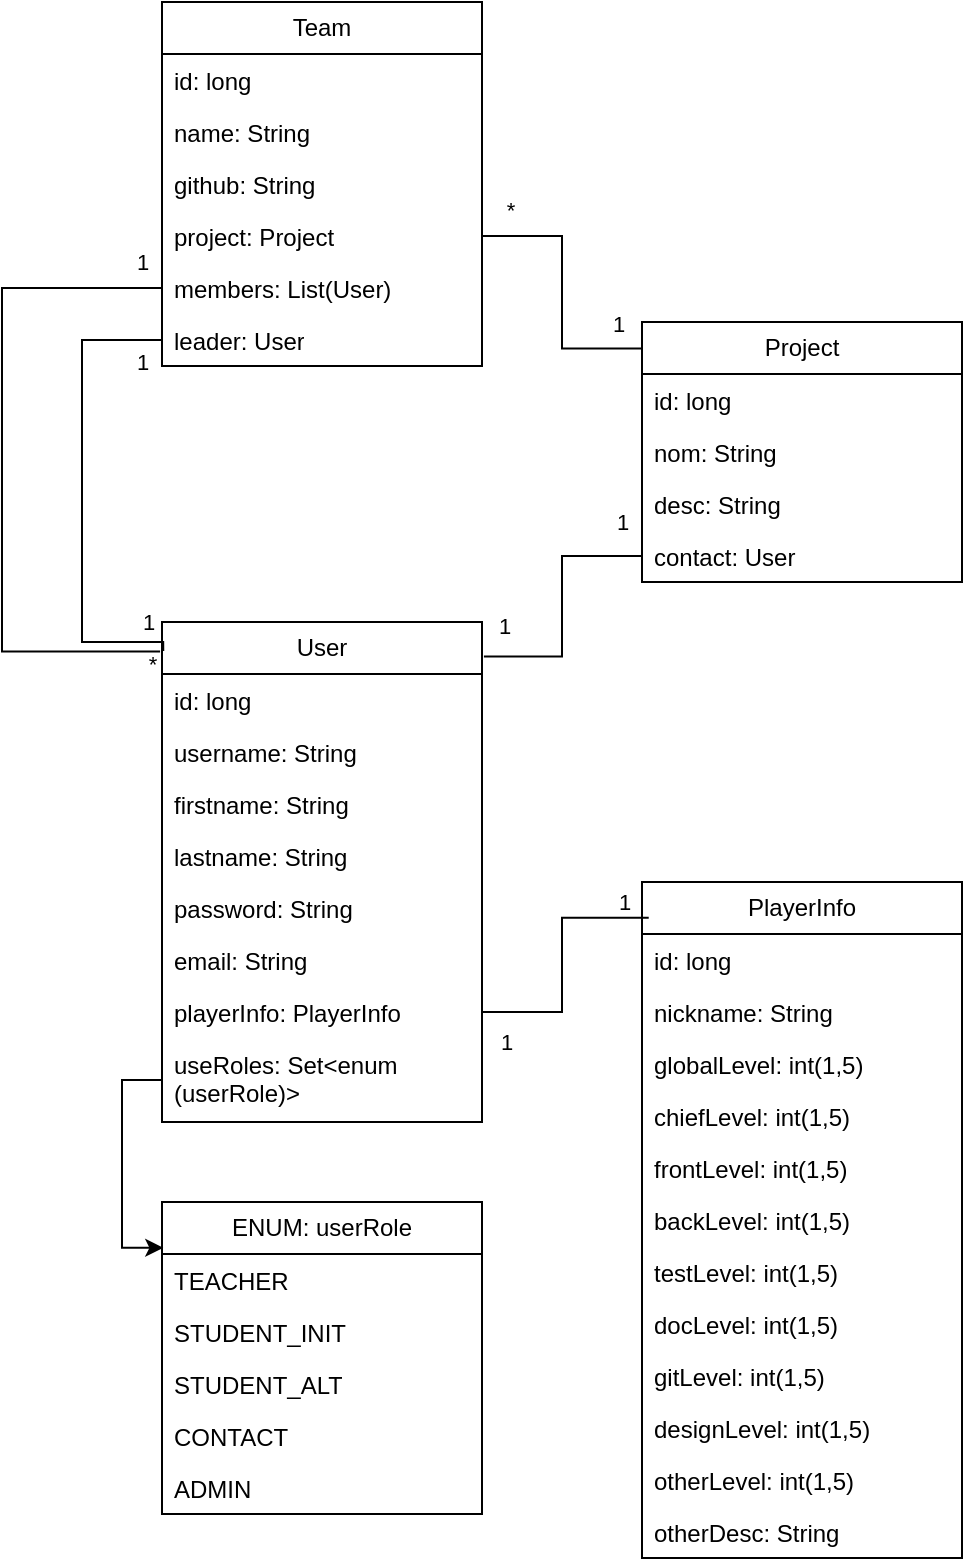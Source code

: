<mxfile version="22.1.2" type="device">
  <diagram name="Page-1" id="gFj31YFt46eiz-XHyFsV">
    <mxGraphModel dx="1036" dy="614" grid="1" gridSize="10" guides="1" tooltips="1" connect="1" arrows="1" fold="1" page="1" pageScale="1" pageWidth="1169" pageHeight="827" math="0" shadow="0">
      <root>
        <mxCell id="0" />
        <mxCell id="1" parent="0" />
        <mxCell id="IkF-GOReZKBRoiYHd8LH-1" value="User" style="swimlane;fontStyle=0;childLayout=stackLayout;horizontal=1;startSize=26;fillColor=none;horizontalStack=0;resizeParent=1;resizeParentMax=0;resizeLast=0;collapsible=1;marginBottom=0;whiteSpace=wrap;html=1;" parent="1" vertex="1">
          <mxGeometry x="424" y="335" width="160" height="250" as="geometry">
            <mxRectangle x="90" y="60" width="90" height="30" as="alternateBounds" />
          </mxGeometry>
        </mxCell>
        <mxCell id="IkF-GOReZKBRoiYHd8LH-2" value="id: long" style="text;strokeColor=none;fillColor=none;align=left;verticalAlign=top;spacingLeft=4;spacingRight=4;overflow=hidden;rotatable=0;points=[[0,0.5],[1,0.5]];portConstraint=eastwest;whiteSpace=wrap;html=1;" parent="IkF-GOReZKBRoiYHd8LH-1" vertex="1">
          <mxGeometry y="26" width="160" height="26" as="geometry" />
        </mxCell>
        <mxCell id="IkF-GOReZKBRoiYHd8LH-3" value="username: String" style="text;strokeColor=none;fillColor=none;align=left;verticalAlign=top;spacingLeft=4;spacingRight=4;overflow=hidden;rotatable=0;points=[[0,0.5],[1,0.5]];portConstraint=eastwest;whiteSpace=wrap;html=1;" parent="IkF-GOReZKBRoiYHd8LH-1" vertex="1">
          <mxGeometry y="52" width="160" height="26" as="geometry" />
        </mxCell>
        <mxCell id="IkF-GOReZKBRoiYHd8LH-4" value="firstname: String" style="text;strokeColor=none;fillColor=none;align=left;verticalAlign=top;spacingLeft=4;spacingRight=4;overflow=hidden;rotatable=0;points=[[0,0.5],[1,0.5]];portConstraint=eastwest;whiteSpace=wrap;html=1;" parent="IkF-GOReZKBRoiYHd8LH-1" vertex="1">
          <mxGeometry y="78" width="160" height="26" as="geometry" />
        </mxCell>
        <mxCell id="IkF-GOReZKBRoiYHd8LH-8" value="lastname: String" style="text;strokeColor=none;fillColor=none;align=left;verticalAlign=top;spacingLeft=4;spacingRight=4;overflow=hidden;rotatable=0;points=[[0,0.5],[1,0.5]];portConstraint=eastwest;whiteSpace=wrap;html=1;" parent="IkF-GOReZKBRoiYHd8LH-1" vertex="1">
          <mxGeometry y="104" width="160" height="26" as="geometry" />
        </mxCell>
        <mxCell id="IkF-GOReZKBRoiYHd8LH-5" value="password: String" style="text;strokeColor=none;fillColor=none;align=left;verticalAlign=top;spacingLeft=4;spacingRight=4;overflow=hidden;rotatable=0;points=[[0,0.5],[1,0.5]];portConstraint=eastwest;whiteSpace=wrap;html=1;" parent="IkF-GOReZKBRoiYHd8LH-1" vertex="1">
          <mxGeometry y="130" width="160" height="26" as="geometry" />
        </mxCell>
        <mxCell id="IkF-GOReZKBRoiYHd8LH-7" value="email: String" style="text;strokeColor=none;fillColor=none;align=left;verticalAlign=top;spacingLeft=4;spacingRight=4;overflow=hidden;rotatable=0;points=[[0,0.5],[1,0.5]];portConstraint=eastwest;whiteSpace=wrap;html=1;" parent="IkF-GOReZKBRoiYHd8LH-1" vertex="1">
          <mxGeometry y="156" width="160" height="26" as="geometry" />
        </mxCell>
        <mxCell id="IkF-GOReZKBRoiYHd8LH-6" value="playerInfo: PlayerInfo" style="text;strokeColor=none;fillColor=none;align=left;verticalAlign=top;spacingLeft=4;spacingRight=4;overflow=hidden;rotatable=0;points=[[0,0.5],[1,0.5]];portConstraint=eastwest;whiteSpace=wrap;html=1;" parent="IkF-GOReZKBRoiYHd8LH-1" vertex="1">
          <mxGeometry y="182" width="160" height="26" as="geometry" />
        </mxCell>
        <mxCell id="IkF-GOReZKBRoiYHd8LH-47" value="useRoles: Set&amp;lt;enum (userRole)&amp;gt;" style="text;strokeColor=none;fillColor=none;align=left;verticalAlign=top;spacingLeft=4;spacingRight=4;overflow=hidden;rotatable=0;points=[[0,0.5],[1,0.5]];portConstraint=eastwest;whiteSpace=wrap;html=1;" parent="IkF-GOReZKBRoiYHd8LH-1" vertex="1">
          <mxGeometry y="208" width="160" height="42" as="geometry" />
        </mxCell>
        <mxCell id="IkF-GOReZKBRoiYHd8LH-18" value="PlayerInfo" style="swimlane;fontStyle=0;childLayout=stackLayout;horizontal=1;startSize=26;fillColor=none;horizontalStack=0;resizeParent=1;resizeParentMax=0;resizeLast=0;collapsible=1;marginBottom=0;whiteSpace=wrap;html=1;" parent="1" vertex="1">
          <mxGeometry x="664" y="465" width="160" height="338" as="geometry">
            <mxRectangle x="90" y="60" width="90" height="30" as="alternateBounds" />
          </mxGeometry>
        </mxCell>
        <mxCell id="IkF-GOReZKBRoiYHd8LH-19" value="id: long" style="text;strokeColor=none;fillColor=none;align=left;verticalAlign=top;spacingLeft=4;spacingRight=4;overflow=hidden;rotatable=0;points=[[0,0.5],[1,0.5]];portConstraint=eastwest;whiteSpace=wrap;html=1;" parent="IkF-GOReZKBRoiYHd8LH-18" vertex="1">
          <mxGeometry y="26" width="160" height="26" as="geometry" />
        </mxCell>
        <mxCell id="IkF-GOReZKBRoiYHd8LH-20" value="nickname: String" style="text;strokeColor=none;fillColor=none;align=left;verticalAlign=top;spacingLeft=4;spacingRight=4;overflow=hidden;rotatable=0;points=[[0,0.5],[1,0.5]];portConstraint=eastwest;whiteSpace=wrap;html=1;" parent="IkF-GOReZKBRoiYHd8LH-18" vertex="1">
          <mxGeometry y="52" width="160" height="26" as="geometry" />
        </mxCell>
        <mxCell id="IkF-GOReZKBRoiYHd8LH-21" value="globalLevel: int(1,5)" style="text;strokeColor=none;fillColor=none;align=left;verticalAlign=top;spacingLeft=4;spacingRight=4;overflow=hidden;rotatable=0;points=[[0,0.5],[1,0.5]];portConstraint=eastwest;whiteSpace=wrap;html=1;" parent="IkF-GOReZKBRoiYHd8LH-18" vertex="1">
          <mxGeometry y="78" width="160" height="26" as="geometry" />
        </mxCell>
        <mxCell id="IkF-GOReZKBRoiYHd8LH-22" value="chiefLevel: int(1,5)" style="text;strokeColor=none;fillColor=none;align=left;verticalAlign=top;spacingLeft=4;spacingRight=4;overflow=hidden;rotatable=0;points=[[0,0.5],[1,0.5]];portConstraint=eastwest;whiteSpace=wrap;html=1;" parent="IkF-GOReZKBRoiYHd8LH-18" vertex="1">
          <mxGeometry y="104" width="160" height="26" as="geometry" />
        </mxCell>
        <mxCell id="IkF-GOReZKBRoiYHd8LH-23" value="frontLevel: int(1,5)" style="text;strokeColor=none;fillColor=none;align=left;verticalAlign=top;spacingLeft=4;spacingRight=4;overflow=hidden;rotatable=0;points=[[0,0.5],[1,0.5]];portConstraint=eastwest;whiteSpace=wrap;html=1;" parent="IkF-GOReZKBRoiYHd8LH-18" vertex="1">
          <mxGeometry y="130" width="160" height="26" as="geometry" />
        </mxCell>
        <mxCell id="IkF-GOReZKBRoiYHd8LH-24" value="backLevel: int(1,5)" style="text;strokeColor=none;fillColor=none;align=left;verticalAlign=top;spacingLeft=4;spacingRight=4;overflow=hidden;rotatable=0;points=[[0,0.5],[1,0.5]];portConstraint=eastwest;whiteSpace=wrap;html=1;" parent="IkF-GOReZKBRoiYHd8LH-18" vertex="1">
          <mxGeometry y="156" width="160" height="26" as="geometry" />
        </mxCell>
        <mxCell id="IkF-GOReZKBRoiYHd8LH-30" value="testLevel: int(1,5)" style="text;strokeColor=none;fillColor=none;align=left;verticalAlign=top;spacingLeft=4;spacingRight=4;overflow=hidden;rotatable=0;points=[[0,0.5],[1,0.5]];portConstraint=eastwest;whiteSpace=wrap;html=1;" parent="IkF-GOReZKBRoiYHd8LH-18" vertex="1">
          <mxGeometry y="182" width="160" height="26" as="geometry" />
        </mxCell>
        <mxCell id="IkF-GOReZKBRoiYHd8LH-31" value="docLevel: int(1,5)" style="text;strokeColor=none;fillColor=none;align=left;verticalAlign=top;spacingLeft=4;spacingRight=4;overflow=hidden;rotatable=0;points=[[0,0.5],[1,0.5]];portConstraint=eastwest;whiteSpace=wrap;html=1;" parent="IkF-GOReZKBRoiYHd8LH-18" vertex="1">
          <mxGeometry y="208" width="160" height="26" as="geometry" />
        </mxCell>
        <mxCell id="IkF-GOReZKBRoiYHd8LH-25" value="gitLevel: int(1,5)" style="text;strokeColor=none;fillColor=none;align=left;verticalAlign=top;spacingLeft=4;spacingRight=4;overflow=hidden;rotatable=0;points=[[0,0.5],[1,0.5]];portConstraint=eastwest;whiteSpace=wrap;html=1;" parent="IkF-GOReZKBRoiYHd8LH-18" vertex="1">
          <mxGeometry y="234" width="160" height="26" as="geometry" />
        </mxCell>
        <mxCell id="IkF-GOReZKBRoiYHd8LH-32" value="designLevel: int(1,5)" style="text;strokeColor=none;fillColor=none;align=left;verticalAlign=top;spacingLeft=4;spacingRight=4;overflow=hidden;rotatable=0;points=[[0,0.5],[1,0.5]];portConstraint=eastwest;whiteSpace=wrap;html=1;" parent="IkF-GOReZKBRoiYHd8LH-18" vertex="1">
          <mxGeometry y="260" width="160" height="26" as="geometry" />
        </mxCell>
        <mxCell id="IkF-GOReZKBRoiYHd8LH-34" value="otherLevel: int(1,5)" style="text;strokeColor=none;fillColor=none;align=left;verticalAlign=top;spacingLeft=4;spacingRight=4;overflow=hidden;rotatable=0;points=[[0,0.5],[1,0.5]];portConstraint=eastwest;whiteSpace=wrap;html=1;" parent="IkF-GOReZKBRoiYHd8LH-18" vertex="1">
          <mxGeometry y="286" width="160" height="26" as="geometry" />
        </mxCell>
        <mxCell id="IkF-GOReZKBRoiYHd8LH-33" value="otherDesc: String" style="text;strokeColor=none;fillColor=none;align=left;verticalAlign=top;spacingLeft=4;spacingRight=4;overflow=hidden;rotatable=0;points=[[0,0.5],[1,0.5]];portConstraint=eastwest;whiteSpace=wrap;html=1;" parent="IkF-GOReZKBRoiYHd8LH-18" vertex="1">
          <mxGeometry y="312" width="160" height="26" as="geometry" />
        </mxCell>
        <mxCell id="IkF-GOReZKBRoiYHd8LH-36" style="edgeStyle=orthogonalEdgeStyle;rounded=0;orthogonalLoop=1;jettySize=auto;html=1;entryX=0.021;entryY=0.053;entryDx=0;entryDy=0;entryPerimeter=0;endArrow=none;endFill=0;" parent="1" source="IkF-GOReZKBRoiYHd8LH-6" target="IkF-GOReZKBRoiYHd8LH-18" edge="1">
          <mxGeometry relative="1" as="geometry" />
        </mxCell>
        <mxCell id="pRIP-gyhZdk424nX0Uas-22" value="1" style="edgeLabel;html=1;align=center;verticalAlign=middle;resizable=0;points=[];" parent="IkF-GOReZKBRoiYHd8LH-36" vertex="1" connectable="0">
          <mxGeometry x="0.706" y="4" relative="1" as="geometry">
            <mxPoint x="6" y="-4" as="offset" />
          </mxGeometry>
        </mxCell>
        <mxCell id="pRIP-gyhZdk424nX0Uas-23" value="1" style="edgeLabel;html=1;align=center;verticalAlign=middle;resizable=0;points=[];" parent="IkF-GOReZKBRoiYHd8LH-36" vertex="1" connectable="0">
          <mxGeometry x="-0.82" relative="1" as="geometry">
            <mxPoint y="15" as="offset" />
          </mxGeometry>
        </mxCell>
        <mxCell id="IkF-GOReZKBRoiYHd8LH-48" value="ENUM: userRole" style="swimlane;fontStyle=0;childLayout=stackLayout;horizontal=1;startSize=26;fillColor=none;horizontalStack=0;resizeParent=1;resizeParentMax=0;resizeLast=0;collapsible=1;marginBottom=0;whiteSpace=wrap;html=1;" parent="1" vertex="1">
          <mxGeometry x="424" y="625" width="160" height="156" as="geometry">
            <mxRectangle x="90" y="60" width="90" height="30" as="alternateBounds" />
          </mxGeometry>
        </mxCell>
        <mxCell id="IkF-GOReZKBRoiYHd8LH-49" value="TEACHER" style="text;strokeColor=none;fillColor=none;align=left;verticalAlign=top;spacingLeft=4;spacingRight=4;overflow=hidden;rotatable=0;points=[[0,0.5],[1,0.5]];portConstraint=eastwest;whiteSpace=wrap;html=1;" parent="IkF-GOReZKBRoiYHd8LH-48" vertex="1">
          <mxGeometry y="26" width="160" height="26" as="geometry" />
        </mxCell>
        <mxCell id="IkF-GOReZKBRoiYHd8LH-50" value="STUDENT_INIT" style="text;strokeColor=none;fillColor=none;align=left;verticalAlign=top;spacingLeft=4;spacingRight=4;overflow=hidden;rotatable=0;points=[[0,0.5],[1,0.5]];portConstraint=eastwest;whiteSpace=wrap;html=1;" parent="IkF-GOReZKBRoiYHd8LH-48" vertex="1">
          <mxGeometry y="52" width="160" height="26" as="geometry" />
        </mxCell>
        <mxCell id="c0XAn7_FZOinRTN54YdQ-1" value="STUDENT_ALT" style="text;strokeColor=none;fillColor=none;align=left;verticalAlign=top;spacingLeft=4;spacingRight=4;overflow=hidden;rotatable=0;points=[[0,0.5],[1,0.5]];portConstraint=eastwest;whiteSpace=wrap;html=1;" vertex="1" parent="IkF-GOReZKBRoiYHd8LH-48">
          <mxGeometry y="78" width="160" height="26" as="geometry" />
        </mxCell>
        <mxCell id="pRIP-gyhZdk424nX0Uas-24" value="CONTACT" style="text;strokeColor=none;fillColor=none;align=left;verticalAlign=top;spacingLeft=4;spacingRight=4;overflow=hidden;rotatable=0;points=[[0,0.5],[1,0.5]];portConstraint=eastwest;whiteSpace=wrap;html=1;" parent="IkF-GOReZKBRoiYHd8LH-48" vertex="1">
          <mxGeometry y="104" width="160" height="26" as="geometry" />
        </mxCell>
        <mxCell id="IkF-GOReZKBRoiYHd8LH-51" value="ADMIN" style="text;strokeColor=none;fillColor=none;align=left;verticalAlign=top;spacingLeft=4;spacingRight=4;overflow=hidden;rotatable=0;points=[[0,0.5],[1,0.5]];portConstraint=eastwest;whiteSpace=wrap;html=1;" parent="IkF-GOReZKBRoiYHd8LH-48" vertex="1">
          <mxGeometry y="130" width="160" height="26" as="geometry" />
        </mxCell>
        <mxCell id="IkF-GOReZKBRoiYHd8LH-60" style="edgeStyle=orthogonalEdgeStyle;rounded=0;orthogonalLoop=1;jettySize=auto;html=1;entryX=0.004;entryY=0.147;entryDx=0;entryDy=0;entryPerimeter=0;" parent="1" source="IkF-GOReZKBRoiYHd8LH-47" target="IkF-GOReZKBRoiYHd8LH-48" edge="1">
          <mxGeometry relative="1" as="geometry" />
        </mxCell>
        <mxCell id="IkF-GOReZKBRoiYHd8LH-61" value="Team" style="swimlane;fontStyle=0;childLayout=stackLayout;horizontal=1;startSize=26;fillColor=none;horizontalStack=0;resizeParent=1;resizeParentMax=0;resizeLast=0;collapsible=1;marginBottom=0;whiteSpace=wrap;html=1;" parent="1" vertex="1">
          <mxGeometry x="424" y="25" width="160" height="182" as="geometry">
            <mxRectangle x="90" y="60" width="90" height="30" as="alternateBounds" />
          </mxGeometry>
        </mxCell>
        <mxCell id="IkF-GOReZKBRoiYHd8LH-62" value="id: long" style="text;strokeColor=none;fillColor=none;align=left;verticalAlign=top;spacingLeft=4;spacingRight=4;overflow=hidden;rotatable=0;points=[[0,0.5],[1,0.5]];portConstraint=eastwest;whiteSpace=wrap;html=1;" parent="IkF-GOReZKBRoiYHd8LH-61" vertex="1">
          <mxGeometry y="26" width="160" height="26" as="geometry" />
        </mxCell>
        <mxCell id="IkF-GOReZKBRoiYHd8LH-65" value="name: String" style="text;strokeColor=none;fillColor=none;align=left;verticalAlign=top;spacingLeft=4;spacingRight=4;overflow=hidden;rotatable=0;points=[[0,0.5],[1,0.5]];portConstraint=eastwest;whiteSpace=wrap;html=1;" parent="IkF-GOReZKBRoiYHd8LH-61" vertex="1">
          <mxGeometry y="52" width="160" height="26" as="geometry" />
        </mxCell>
        <mxCell id="IkF-GOReZKBRoiYHd8LH-66" value="github: String" style="text;strokeColor=none;fillColor=none;align=left;verticalAlign=top;spacingLeft=4;spacingRight=4;overflow=hidden;rotatable=0;points=[[0,0.5],[1,0.5]];portConstraint=eastwest;whiteSpace=wrap;html=1;" parent="IkF-GOReZKBRoiYHd8LH-61" vertex="1">
          <mxGeometry y="78" width="160" height="26" as="geometry" />
        </mxCell>
        <mxCell id="IkF-GOReZKBRoiYHd8LH-67" value="project: Project" style="text;strokeColor=none;fillColor=none;align=left;verticalAlign=top;spacingLeft=4;spacingRight=4;overflow=hidden;rotatable=0;points=[[0,0.5],[1,0.5]];portConstraint=eastwest;whiteSpace=wrap;html=1;" parent="IkF-GOReZKBRoiYHd8LH-61" vertex="1">
          <mxGeometry y="104" width="160" height="26" as="geometry" />
        </mxCell>
        <mxCell id="IkF-GOReZKBRoiYHd8LH-64" value="members: List(User)" style="text;strokeColor=none;fillColor=none;align=left;verticalAlign=top;spacingLeft=4;spacingRight=4;overflow=hidden;rotatable=0;points=[[0,0.5],[1,0.5]];portConstraint=eastwest;whiteSpace=wrap;html=1;" parent="IkF-GOReZKBRoiYHd8LH-61" vertex="1">
          <mxGeometry y="130" width="160" height="26" as="geometry" />
        </mxCell>
        <mxCell id="pRIP-gyhZdk424nX0Uas-9" value="leader: User" style="text;strokeColor=none;fillColor=none;align=left;verticalAlign=top;spacingLeft=4;spacingRight=4;overflow=hidden;rotatable=0;points=[[0,0.5],[1,0.5]];portConstraint=eastwest;whiteSpace=wrap;html=1;" parent="IkF-GOReZKBRoiYHd8LH-61" vertex="1">
          <mxGeometry y="156" width="160" height="26" as="geometry" />
        </mxCell>
        <mxCell id="pRIP-gyhZdk424nX0Uas-1" value="Project" style="swimlane;fontStyle=0;childLayout=stackLayout;horizontal=1;startSize=26;fillColor=none;horizontalStack=0;resizeParent=1;resizeParentMax=0;resizeLast=0;collapsible=1;marginBottom=0;whiteSpace=wrap;html=1;" parent="1" vertex="1">
          <mxGeometry x="664" y="185" width="160" height="130" as="geometry" />
        </mxCell>
        <mxCell id="pRIP-gyhZdk424nX0Uas-2" value="id: long" style="text;strokeColor=none;fillColor=none;align=left;verticalAlign=top;spacingLeft=4;spacingRight=4;overflow=hidden;rotatable=0;points=[[0,0.5],[1,0.5]];portConstraint=eastwest;whiteSpace=wrap;html=1;" parent="pRIP-gyhZdk424nX0Uas-1" vertex="1">
          <mxGeometry y="26" width="160" height="26" as="geometry" />
        </mxCell>
        <mxCell id="pRIP-gyhZdk424nX0Uas-3" value="nom: String" style="text;strokeColor=none;fillColor=none;align=left;verticalAlign=top;spacingLeft=4;spacingRight=4;overflow=hidden;rotatable=0;points=[[0,0.5],[1,0.5]];portConstraint=eastwest;whiteSpace=wrap;html=1;" parent="pRIP-gyhZdk424nX0Uas-1" vertex="1">
          <mxGeometry y="52" width="160" height="26" as="geometry" />
        </mxCell>
        <mxCell id="pRIP-gyhZdk424nX0Uas-5" value="desc: String" style="text;strokeColor=none;fillColor=none;align=left;verticalAlign=top;spacingLeft=4;spacingRight=4;overflow=hidden;rotatable=0;points=[[0,0.5],[1,0.5]];portConstraint=eastwest;whiteSpace=wrap;html=1;" parent="pRIP-gyhZdk424nX0Uas-1" vertex="1">
          <mxGeometry y="78" width="160" height="26" as="geometry" />
        </mxCell>
        <mxCell id="pRIP-gyhZdk424nX0Uas-4" value="contact: User" style="text;strokeColor=none;fillColor=none;align=left;verticalAlign=top;spacingLeft=4;spacingRight=4;overflow=hidden;rotatable=0;points=[[0,0.5],[1,0.5]];portConstraint=eastwest;whiteSpace=wrap;html=1;" parent="pRIP-gyhZdk424nX0Uas-1" vertex="1">
          <mxGeometry y="104" width="160" height="26" as="geometry" />
        </mxCell>
        <mxCell id="pRIP-gyhZdk424nX0Uas-6" style="edgeStyle=orthogonalEdgeStyle;rounded=0;orthogonalLoop=1;jettySize=auto;html=1;entryX=1.006;entryY=0.069;entryDx=0;entryDy=0;entryPerimeter=0;endArrow=none;endFill=0;" parent="1" source="pRIP-gyhZdk424nX0Uas-4" target="IkF-GOReZKBRoiYHd8LH-1" edge="1">
          <mxGeometry relative="1" as="geometry" />
        </mxCell>
        <mxCell id="pRIP-gyhZdk424nX0Uas-20" value="1" style="edgeLabel;html=1;align=center;verticalAlign=middle;resizable=0;points=[];" parent="pRIP-gyhZdk424nX0Uas-6" vertex="1" connectable="0">
          <mxGeometry x="0.846" y="-2" relative="1" as="geometry">
            <mxPoint y="-14" as="offset" />
          </mxGeometry>
        </mxCell>
        <mxCell id="pRIP-gyhZdk424nX0Uas-21" value="1" style="edgeLabel;html=1;align=center;verticalAlign=middle;resizable=0;points=[];" parent="pRIP-gyhZdk424nX0Uas-6" vertex="1" connectable="0">
          <mxGeometry x="-0.84" y="-1" relative="1" as="geometry">
            <mxPoint y="-16" as="offset" />
          </mxGeometry>
        </mxCell>
        <mxCell id="pRIP-gyhZdk424nX0Uas-7" style="edgeStyle=orthogonalEdgeStyle;rounded=0;orthogonalLoop=1;jettySize=auto;html=1;entryX=0.003;entryY=0.102;entryDx=0;entryDy=0;entryPerimeter=0;endArrow=none;endFill=0;" parent="1" source="IkF-GOReZKBRoiYHd8LH-67" target="pRIP-gyhZdk424nX0Uas-1" edge="1">
          <mxGeometry relative="1" as="geometry" />
        </mxCell>
        <mxCell id="pRIP-gyhZdk424nX0Uas-16" value="*" style="edgeLabel;html=1;align=center;verticalAlign=middle;resizable=0;points=[];" parent="pRIP-gyhZdk424nX0Uas-7" vertex="1" connectable="0">
          <mxGeometry x="-0.798" y="1" relative="1" as="geometry">
            <mxPoint y="-12" as="offset" />
          </mxGeometry>
        </mxCell>
        <mxCell id="pRIP-gyhZdk424nX0Uas-17" value="1" style="edgeLabel;html=1;align=center;verticalAlign=middle;resizable=0;points=[];" parent="pRIP-gyhZdk424nX0Uas-7" vertex="1" connectable="0">
          <mxGeometry x="0.895" y="1" relative="1" as="geometry">
            <mxPoint x="-5" y="-12" as="offset" />
          </mxGeometry>
        </mxCell>
        <mxCell id="pRIP-gyhZdk424nX0Uas-8" style="edgeStyle=orthogonalEdgeStyle;rounded=0;orthogonalLoop=1;jettySize=auto;html=1;entryX=-0.006;entryY=0.059;entryDx=0;entryDy=0;entryPerimeter=0;endArrow=none;endFill=0;exitX=0;exitY=0.5;exitDx=0;exitDy=0;" parent="1" source="IkF-GOReZKBRoiYHd8LH-64" target="IkF-GOReZKBRoiYHd8LH-1" edge="1">
          <mxGeometry relative="1" as="geometry">
            <Array as="points">
              <mxPoint x="344" y="168" />
              <mxPoint x="344" y="349" />
            </Array>
          </mxGeometry>
        </mxCell>
        <mxCell id="pRIP-gyhZdk424nX0Uas-12" value="1" style="edgeLabel;html=1;align=center;verticalAlign=middle;resizable=0;points=[];" parent="pRIP-gyhZdk424nX0Uas-8" vertex="1" connectable="0">
          <mxGeometry x="-0.883" y="-3" relative="1" as="geometry">
            <mxPoint x="10" y="-10" as="offset" />
          </mxGeometry>
        </mxCell>
        <mxCell id="pRIP-gyhZdk424nX0Uas-13" value="*" style="edgeLabel;html=1;align=center;verticalAlign=middle;resizable=0;points=[];fontColor=default;labelBackgroundColor=none;" parent="pRIP-gyhZdk424nX0Uas-8" vertex="1" connectable="0">
          <mxGeometry x="0.627" y="1" relative="1" as="geometry">
            <mxPoint x="59" y="7" as="offset" />
          </mxGeometry>
        </mxCell>
        <mxCell id="pRIP-gyhZdk424nX0Uas-11" style="edgeStyle=orthogonalEdgeStyle;rounded=0;orthogonalLoop=1;jettySize=auto;html=1;entryX=0.004;entryY=0.058;entryDx=0;entryDy=0;entryPerimeter=0;endArrow=none;endFill=0;" parent="1" source="pRIP-gyhZdk424nX0Uas-9" target="IkF-GOReZKBRoiYHd8LH-1" edge="1">
          <mxGeometry relative="1" as="geometry">
            <Array as="points">
              <mxPoint x="384" y="194" />
              <mxPoint x="384" y="345" />
              <mxPoint x="425" y="345" />
            </Array>
          </mxGeometry>
        </mxCell>
        <mxCell id="pRIP-gyhZdk424nX0Uas-14" value="1" style="edgeLabel;html=1;align=center;verticalAlign=middle;resizable=0;points=[];" parent="pRIP-gyhZdk424nX0Uas-11" vertex="1" connectable="0">
          <mxGeometry x="0.897" relative="1" as="geometry">
            <mxPoint y="-10" as="offset" />
          </mxGeometry>
        </mxCell>
        <mxCell id="pRIP-gyhZdk424nX0Uas-15" value="1" style="edgeLabel;html=1;align=center;verticalAlign=middle;resizable=0;points=[];" parent="pRIP-gyhZdk424nX0Uas-11" vertex="1" connectable="0">
          <mxGeometry x="-0.949" y="2" relative="1" as="geometry">
            <mxPoint x="-4" y="9" as="offset" />
          </mxGeometry>
        </mxCell>
      </root>
    </mxGraphModel>
  </diagram>
</mxfile>
